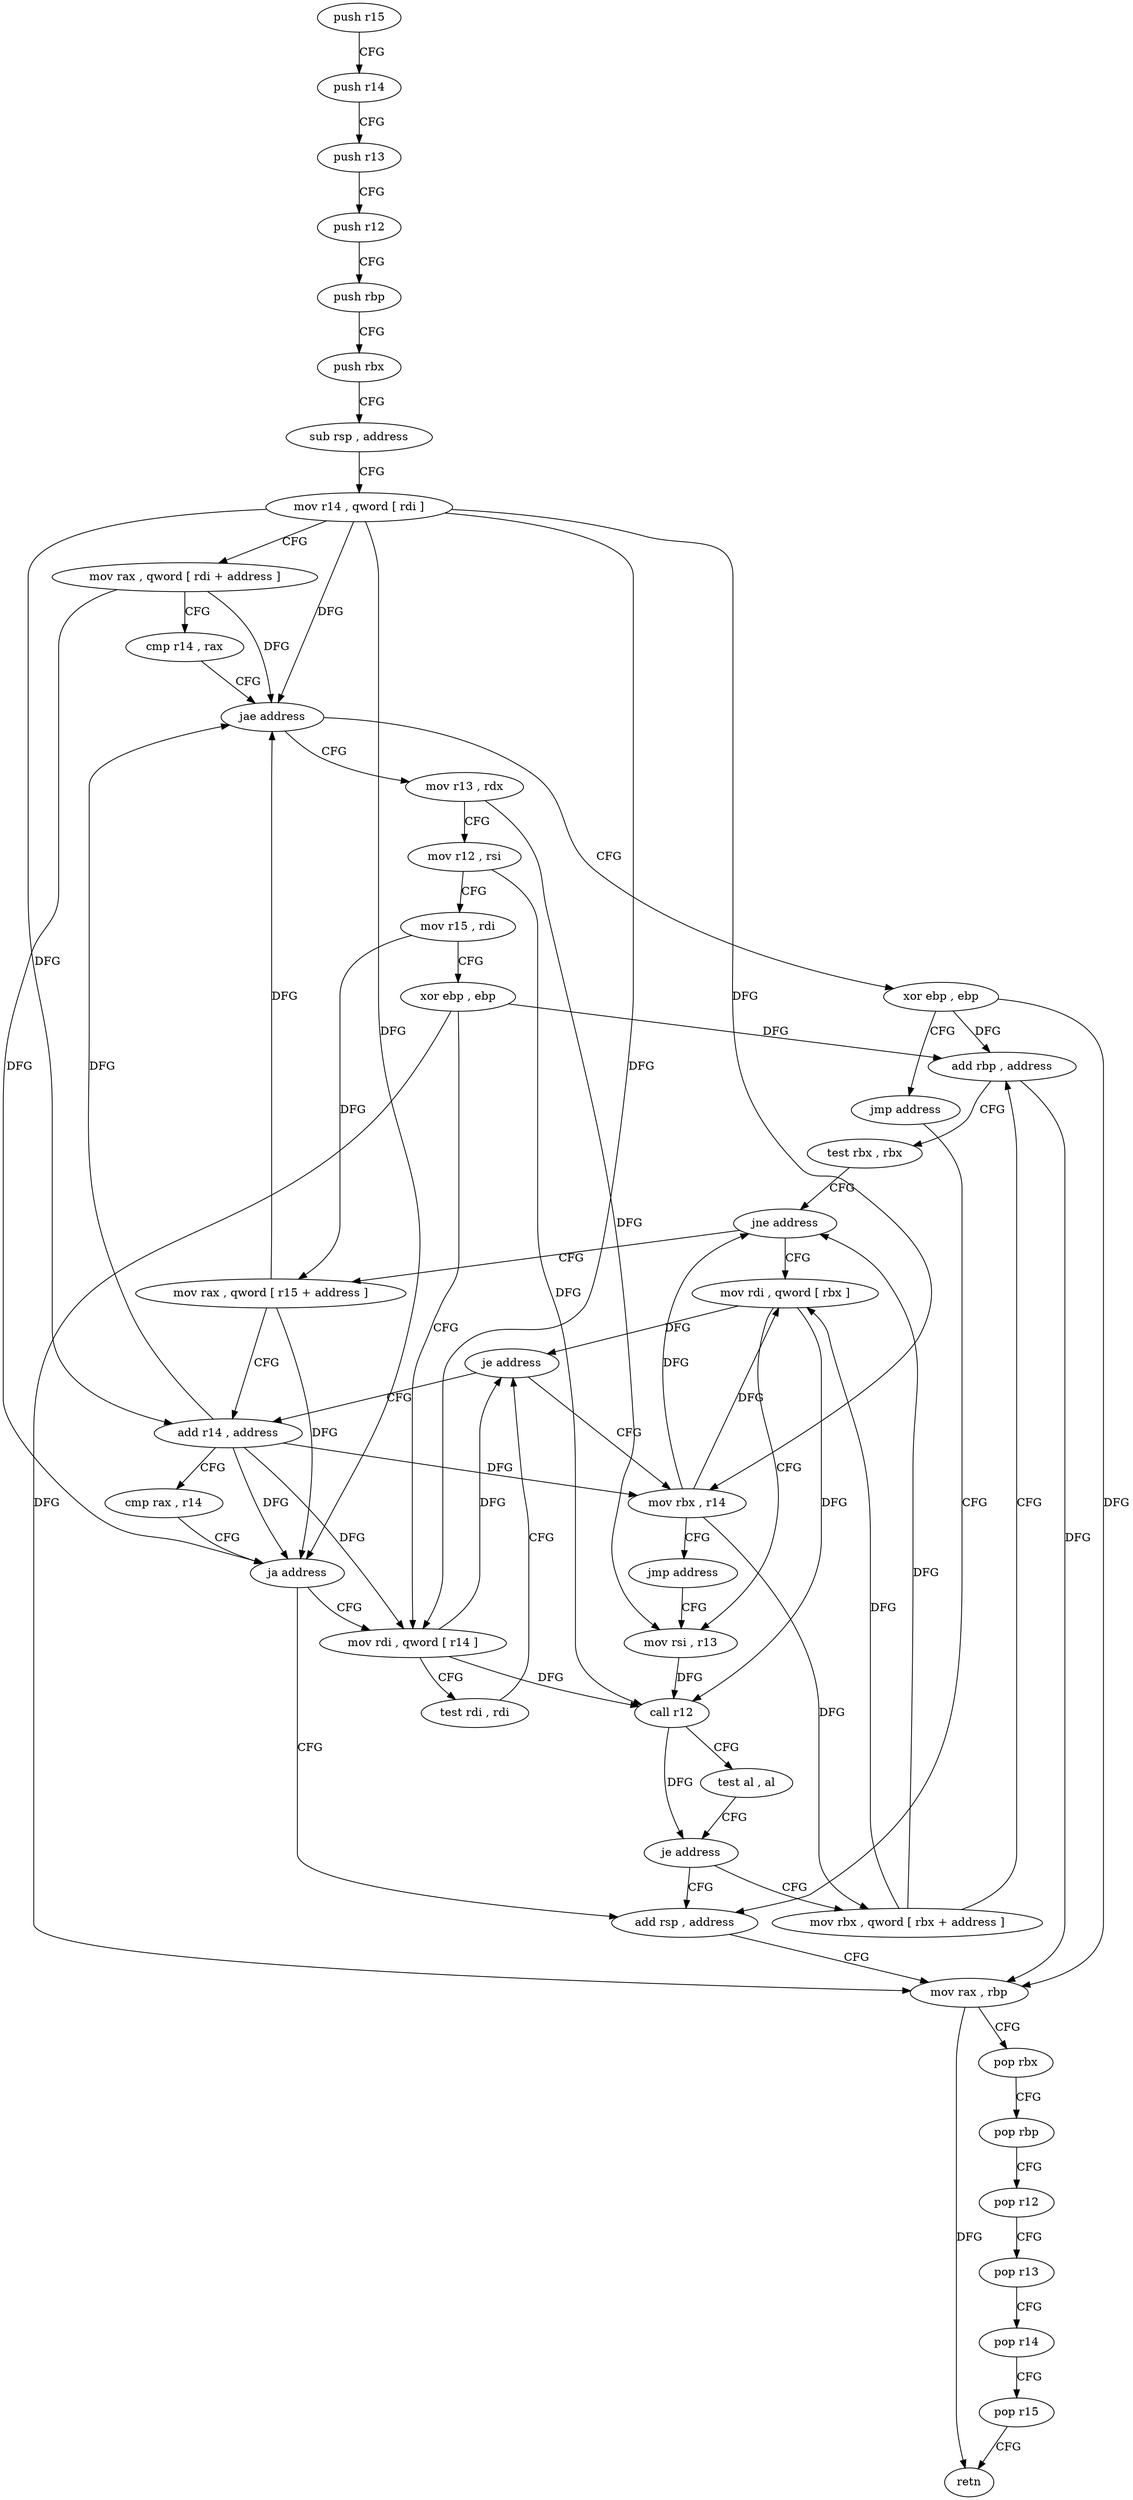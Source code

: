 digraph "func" {
"4309072" [label = "push r15" ]
"4309074" [label = "push r14" ]
"4309076" [label = "push r13" ]
"4309078" [label = "push r12" ]
"4309080" [label = "push rbp" ]
"4309081" [label = "push rbx" ]
"4309082" [label = "sub rsp , address" ]
"4309086" [label = "mov r14 , qword [ rdi ]" ]
"4309089" [label = "mov rax , qword [ rdi + address ]" ]
"4309093" [label = "cmp r14 , rax" ]
"4309096" [label = "jae address" ]
"4309185" [label = "xor ebp , ebp" ]
"4309098" [label = "mov r13 , rdx" ]
"4309187" [label = "jmp address" ]
"4309167" [label = "add rsp , address" ]
"4309101" [label = "mov r12 , rsi" ]
"4309104" [label = "mov r15 , rdi" ]
"4309107" [label = "xor ebp , ebp" ]
"4309109" [label = "mov rdi , qword [ r14 ]" ]
"4309171" [label = "mov rax , rbp" ]
"4309174" [label = "pop rbx" ]
"4309175" [label = "pop rbp" ]
"4309176" [label = "pop r12" ]
"4309178" [label = "pop r13" ]
"4309180" [label = "pop r14" ]
"4309182" [label = "pop r15" ]
"4309184" [label = "retn" ]
"4309158" [label = "add r14 , address" ]
"4309162" [label = "cmp rax , r14" ]
"4309165" [label = "ja address" ]
"4309117" [label = "mov rbx , r14" ]
"4309120" [label = "jmp address" ]
"4309131" [label = "mov rsi , r13" ]
"4309112" [label = "test rdi , rdi" ]
"4309115" [label = "je address" ]
"4309134" [label = "call r12" ]
"4309137" [label = "test al , al" ]
"4309139" [label = "je address" ]
"4309141" [label = "mov rbx , qword [ rbx + address ]" ]
"4309145" [label = "add rbp , address" ]
"4309149" [label = "test rbx , rbx" ]
"4309152" [label = "jne address" ]
"4309128" [label = "mov rdi , qword [ rbx ]" ]
"4309154" [label = "mov rax , qword [ r15 + address ]" ]
"4309072" -> "4309074" [ label = "CFG" ]
"4309074" -> "4309076" [ label = "CFG" ]
"4309076" -> "4309078" [ label = "CFG" ]
"4309078" -> "4309080" [ label = "CFG" ]
"4309080" -> "4309081" [ label = "CFG" ]
"4309081" -> "4309082" [ label = "CFG" ]
"4309082" -> "4309086" [ label = "CFG" ]
"4309086" -> "4309089" [ label = "CFG" ]
"4309086" -> "4309096" [ label = "DFG" ]
"4309086" -> "4309109" [ label = "DFG" ]
"4309086" -> "4309158" [ label = "DFG" ]
"4309086" -> "4309165" [ label = "DFG" ]
"4309086" -> "4309117" [ label = "DFG" ]
"4309089" -> "4309093" [ label = "CFG" ]
"4309089" -> "4309096" [ label = "DFG" ]
"4309089" -> "4309165" [ label = "DFG" ]
"4309093" -> "4309096" [ label = "CFG" ]
"4309096" -> "4309185" [ label = "CFG" ]
"4309096" -> "4309098" [ label = "CFG" ]
"4309185" -> "4309187" [ label = "CFG" ]
"4309185" -> "4309171" [ label = "DFG" ]
"4309185" -> "4309145" [ label = "DFG" ]
"4309098" -> "4309101" [ label = "CFG" ]
"4309098" -> "4309131" [ label = "DFG" ]
"4309187" -> "4309167" [ label = "CFG" ]
"4309167" -> "4309171" [ label = "CFG" ]
"4309101" -> "4309104" [ label = "CFG" ]
"4309101" -> "4309134" [ label = "DFG" ]
"4309104" -> "4309107" [ label = "CFG" ]
"4309104" -> "4309154" [ label = "DFG" ]
"4309107" -> "4309109" [ label = "CFG" ]
"4309107" -> "4309171" [ label = "DFG" ]
"4309107" -> "4309145" [ label = "DFG" ]
"4309109" -> "4309112" [ label = "CFG" ]
"4309109" -> "4309115" [ label = "DFG" ]
"4309109" -> "4309134" [ label = "DFG" ]
"4309171" -> "4309174" [ label = "CFG" ]
"4309171" -> "4309184" [ label = "DFG" ]
"4309174" -> "4309175" [ label = "CFG" ]
"4309175" -> "4309176" [ label = "CFG" ]
"4309176" -> "4309178" [ label = "CFG" ]
"4309178" -> "4309180" [ label = "CFG" ]
"4309180" -> "4309182" [ label = "CFG" ]
"4309182" -> "4309184" [ label = "CFG" ]
"4309158" -> "4309162" [ label = "CFG" ]
"4309158" -> "4309109" [ label = "DFG" ]
"4309158" -> "4309096" [ label = "DFG" ]
"4309158" -> "4309165" [ label = "DFG" ]
"4309158" -> "4309117" [ label = "DFG" ]
"4309162" -> "4309165" [ label = "CFG" ]
"4309165" -> "4309109" [ label = "CFG" ]
"4309165" -> "4309167" [ label = "CFG" ]
"4309117" -> "4309120" [ label = "CFG" ]
"4309117" -> "4309141" [ label = "DFG" ]
"4309117" -> "4309152" [ label = "DFG" ]
"4309117" -> "4309128" [ label = "DFG" ]
"4309120" -> "4309131" [ label = "CFG" ]
"4309131" -> "4309134" [ label = "DFG" ]
"4309112" -> "4309115" [ label = "CFG" ]
"4309115" -> "4309158" [ label = "CFG" ]
"4309115" -> "4309117" [ label = "CFG" ]
"4309134" -> "4309137" [ label = "CFG" ]
"4309134" -> "4309139" [ label = "DFG" ]
"4309137" -> "4309139" [ label = "CFG" ]
"4309139" -> "4309167" [ label = "CFG" ]
"4309139" -> "4309141" [ label = "CFG" ]
"4309141" -> "4309145" [ label = "CFG" ]
"4309141" -> "4309152" [ label = "DFG" ]
"4309141" -> "4309128" [ label = "DFG" ]
"4309145" -> "4309149" [ label = "CFG" ]
"4309145" -> "4309171" [ label = "DFG" ]
"4309149" -> "4309152" [ label = "CFG" ]
"4309152" -> "4309128" [ label = "CFG" ]
"4309152" -> "4309154" [ label = "CFG" ]
"4309128" -> "4309131" [ label = "CFG" ]
"4309128" -> "4309115" [ label = "DFG" ]
"4309128" -> "4309134" [ label = "DFG" ]
"4309154" -> "4309158" [ label = "CFG" ]
"4309154" -> "4309096" [ label = "DFG" ]
"4309154" -> "4309165" [ label = "DFG" ]
}
